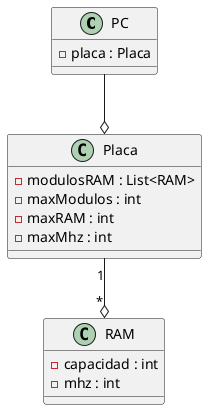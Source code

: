 @startuml

class PC {
    -placa : Placa
}

class Placa {
    -modulosRAM : List<RAM>
    -maxModulos : int
    -maxRAM : int
    -maxMhz : int
}

class RAM {
    -capacidad : int
    -mhz : int
}

PC --o Placa
Placa "1" --o "*" RAM

@enduml